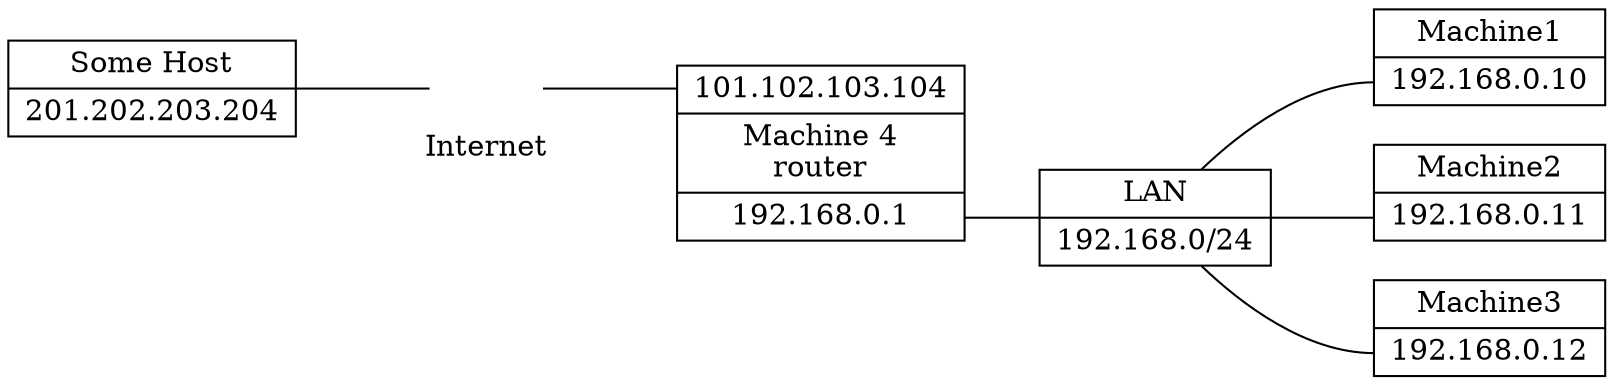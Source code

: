 digraph G {
	compound=true;
	node [shape=record];
	edge [arrowhead=none];
	rankdir="LR";
	ranksep="equally";

	some_host[label="<f0>Some Host|<f1>201.202.203.204"];
	machine1[label="<f0>Machine1|<f1>192.168.0.10"];
	machine2[label="<f0>Machine2|<f1>192.168.0.11"];
	machine3[label="<f0>Machine3|<f1>192.168.0.12"];
	machine4[label="<f0>101.102.103.104|<f1>Machine 4\nrouter|<f2>192.168.0.1"];
	LAN[label="LAN|192.168.0/24"]
	internet [label="Internet", 
		  shape=none 
		  image="icons/globe.png" 
		  labelloc=b 
		  color="#ffffff"
		  imagescale=true
		  height=1
		  fixedsize=true
		  ];		
	
	
	some_host -> internet -> machine4:f0 
	machine4:f2 -> LAN
	LAN -> machine1:f1
	LAN -> machine2:f1
	LAN -> machine3:f1
}